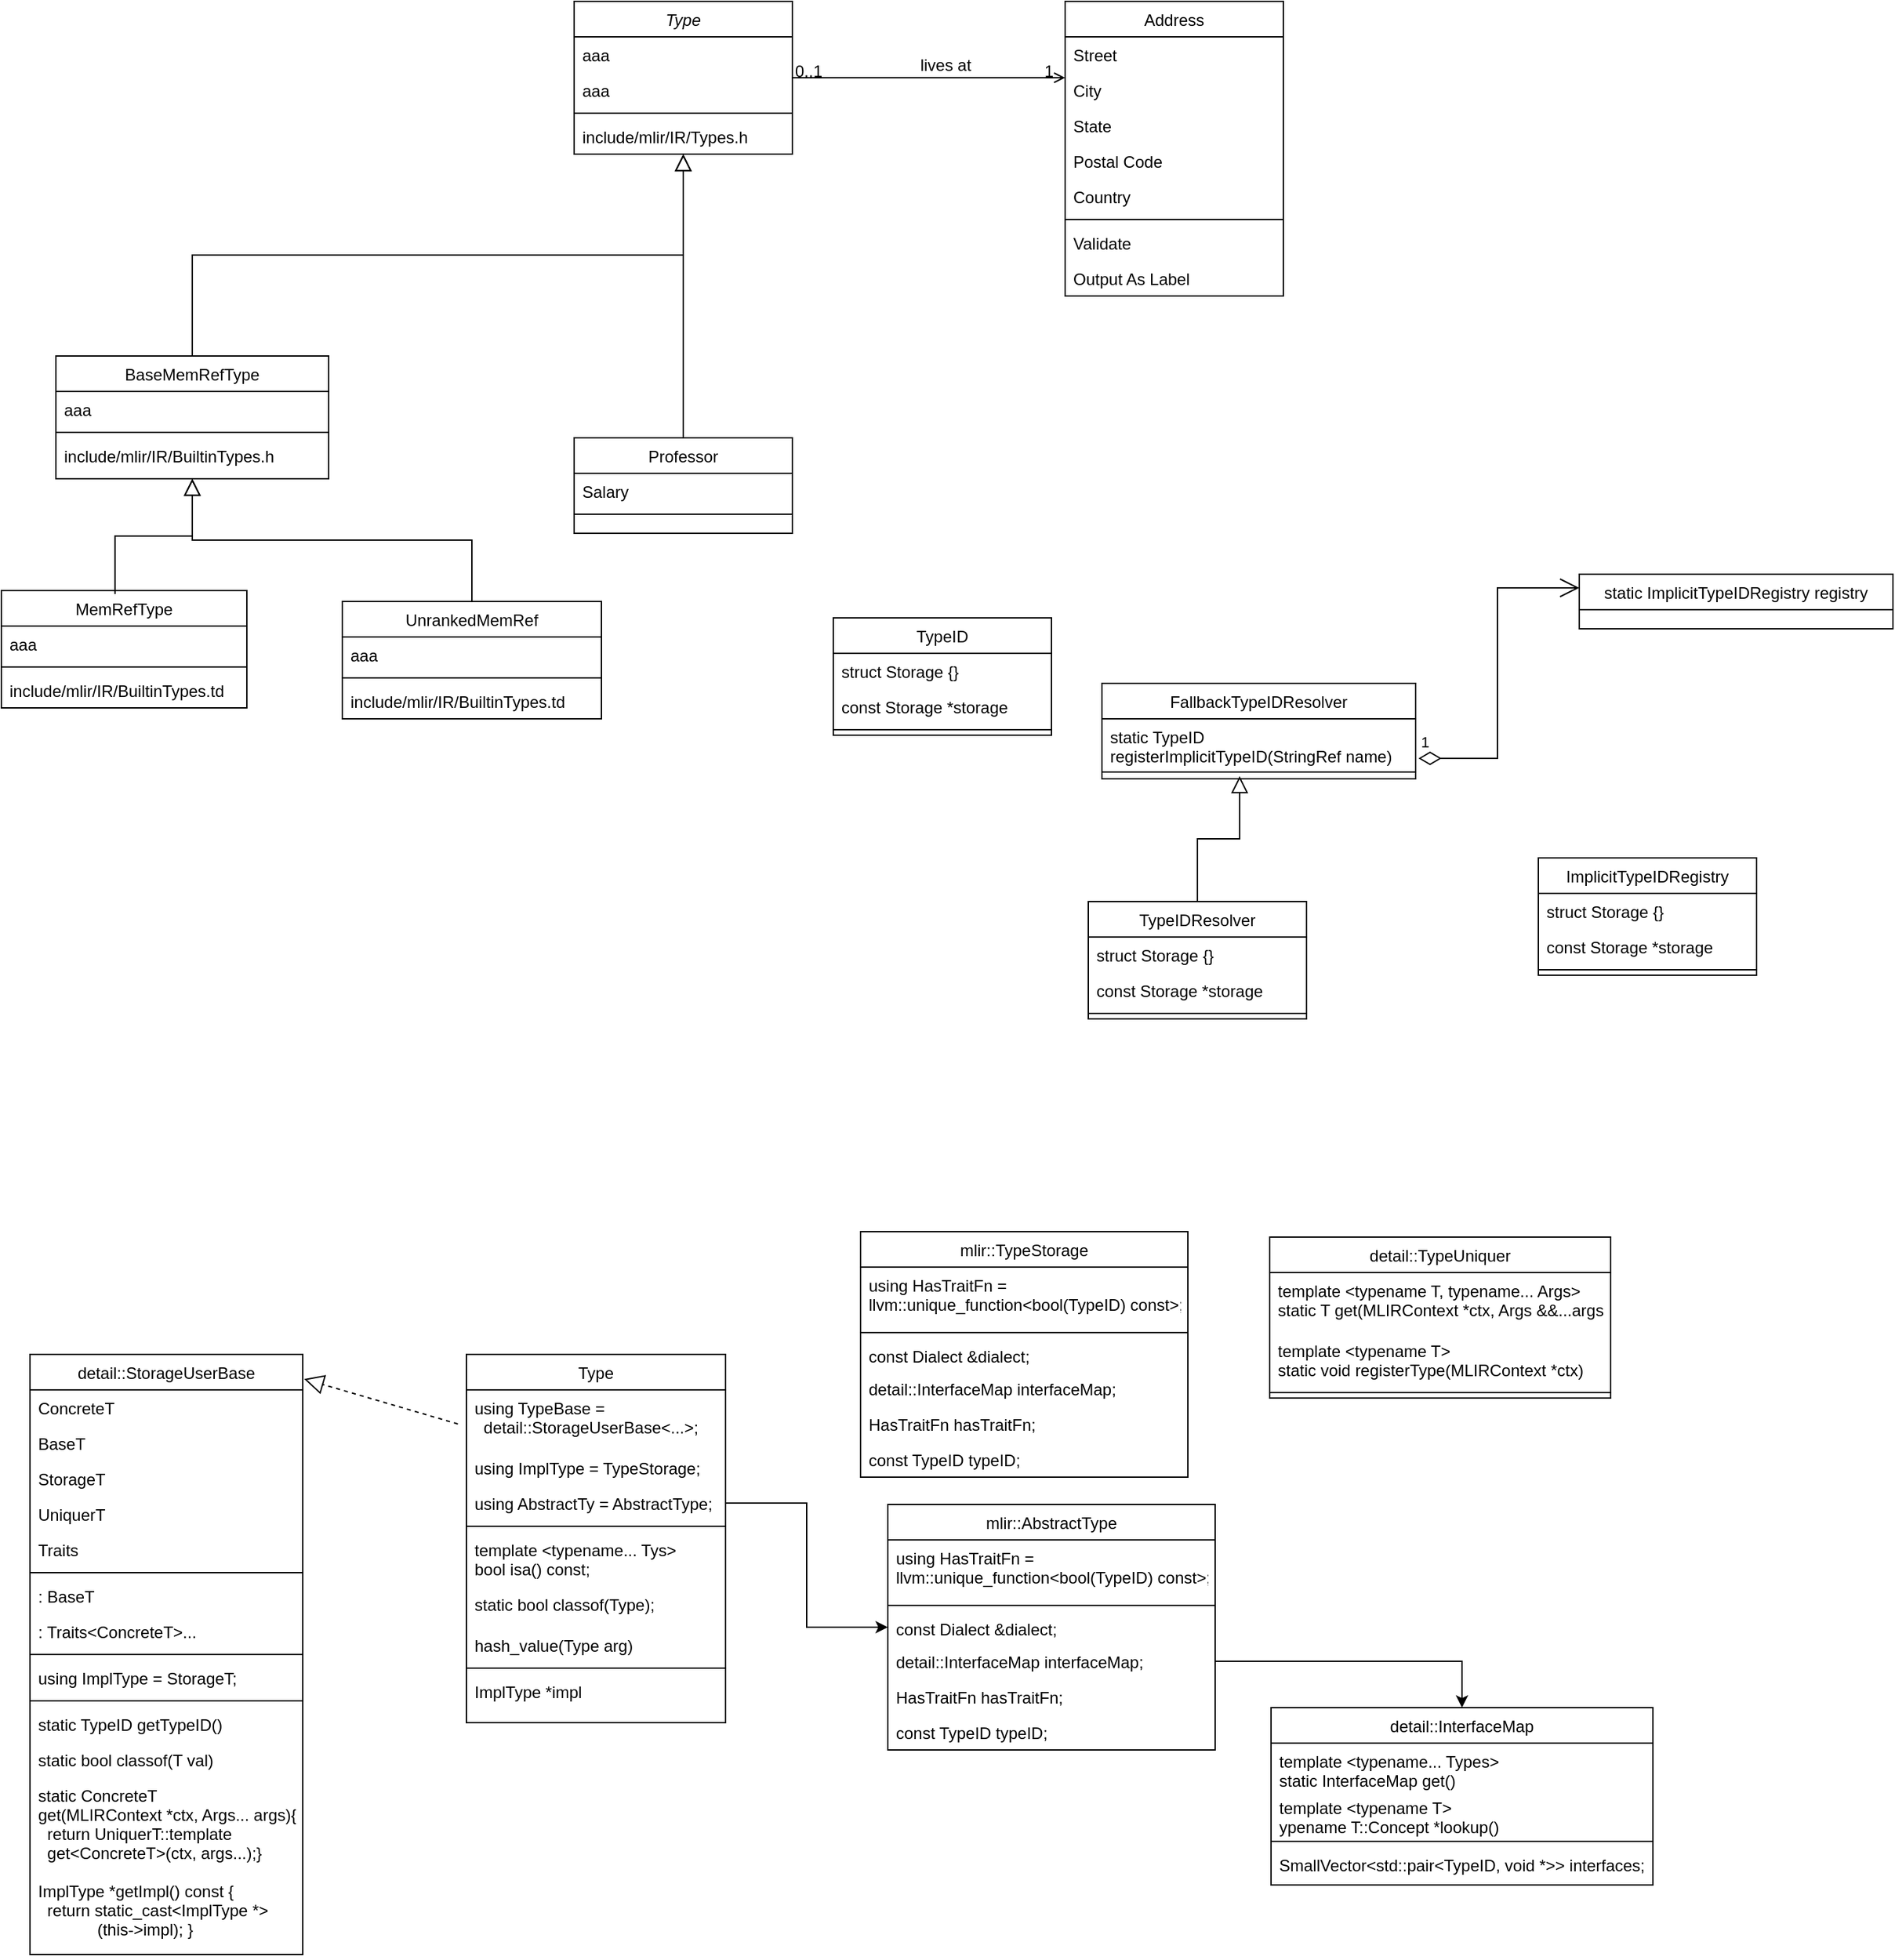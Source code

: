 <mxfile version="21.5.1" type="github">
  <diagram id="C5RBs43oDa-KdzZeNtuy" name="Page-1">
    <mxGraphModel dx="1372" dy="794" grid="1" gridSize="10" guides="1" tooltips="1" connect="1" arrows="1" fold="1" page="1" pageScale="1" pageWidth="827" pageHeight="1169" math="0" shadow="0">
      <root>
        <mxCell id="WIyWlLk6GJQsqaUBKTNV-0" />
        <mxCell id="WIyWlLk6GJQsqaUBKTNV-1" parent="WIyWlLk6GJQsqaUBKTNV-0" />
        <mxCell id="zkfFHV4jXpPFQw0GAbJ--0" value="Type" style="swimlane;fontStyle=2;align=center;verticalAlign=top;childLayout=stackLayout;horizontal=1;startSize=26;horizontalStack=0;resizeParent=1;resizeLast=0;collapsible=1;marginBottom=0;rounded=0;shadow=0;strokeWidth=1;" parent="WIyWlLk6GJQsqaUBKTNV-1" vertex="1">
          <mxGeometry x="450" y="90" width="160" height="112" as="geometry">
            <mxRectangle x="230" y="140" width="160" height="26" as="alternateBounds" />
          </mxGeometry>
        </mxCell>
        <mxCell id="zkfFHV4jXpPFQw0GAbJ--2" value="aaa" style="text;align=left;verticalAlign=top;spacingLeft=4;spacingRight=4;overflow=hidden;rotatable=0;points=[[0,0.5],[1,0.5]];portConstraint=eastwest;rounded=0;shadow=0;html=0;" parent="zkfFHV4jXpPFQw0GAbJ--0" vertex="1">
          <mxGeometry y="26" width="160" height="26" as="geometry" />
        </mxCell>
        <mxCell id="zkfFHV4jXpPFQw0GAbJ--3" value="aaa" style="text;align=left;verticalAlign=top;spacingLeft=4;spacingRight=4;overflow=hidden;rotatable=0;points=[[0,0.5],[1,0.5]];portConstraint=eastwest;rounded=0;shadow=0;html=0;" parent="zkfFHV4jXpPFQw0GAbJ--0" vertex="1">
          <mxGeometry y="52" width="160" height="26" as="geometry" />
        </mxCell>
        <mxCell id="zkfFHV4jXpPFQw0GAbJ--4" value="" style="line;html=1;strokeWidth=1;align=left;verticalAlign=middle;spacingTop=-1;spacingLeft=3;spacingRight=3;rotatable=0;labelPosition=right;points=[];portConstraint=eastwest;" parent="zkfFHV4jXpPFQw0GAbJ--0" vertex="1">
          <mxGeometry y="78" width="160" height="8" as="geometry" />
        </mxCell>
        <mxCell id="zkfFHV4jXpPFQw0GAbJ--5" value="include/mlir/IR/Types.h" style="text;align=left;verticalAlign=top;spacingLeft=4;spacingRight=4;overflow=hidden;rotatable=0;points=[[0,0.5],[1,0.5]];portConstraint=eastwest;" parent="zkfFHV4jXpPFQw0GAbJ--0" vertex="1">
          <mxGeometry y="86" width="160" height="26" as="geometry" />
        </mxCell>
        <mxCell id="zkfFHV4jXpPFQw0GAbJ--6" value="BaseMemRefType" style="swimlane;fontStyle=0;align=center;verticalAlign=top;childLayout=stackLayout;horizontal=1;startSize=26;horizontalStack=0;resizeParent=1;resizeLast=0;collapsible=1;marginBottom=0;rounded=0;shadow=0;strokeWidth=1;" parent="WIyWlLk6GJQsqaUBKTNV-1" vertex="1">
          <mxGeometry x="70" y="350" width="200" height="90" as="geometry">
            <mxRectangle x="130" y="380" width="160" height="26" as="alternateBounds" />
          </mxGeometry>
        </mxCell>
        <mxCell id="zkfFHV4jXpPFQw0GAbJ--7" value="aaa" style="text;align=left;verticalAlign=top;spacingLeft=4;spacingRight=4;overflow=hidden;rotatable=0;points=[[0,0.5],[1,0.5]];portConstraint=eastwest;" parent="zkfFHV4jXpPFQw0GAbJ--6" vertex="1">
          <mxGeometry y="26" width="200" height="26" as="geometry" />
        </mxCell>
        <mxCell id="zkfFHV4jXpPFQw0GAbJ--9" value="" style="line;html=1;strokeWidth=1;align=left;verticalAlign=middle;spacingTop=-1;spacingLeft=3;spacingRight=3;rotatable=0;labelPosition=right;points=[];portConstraint=eastwest;" parent="zkfFHV4jXpPFQw0GAbJ--6" vertex="1">
          <mxGeometry y="52" width="200" height="8" as="geometry" />
        </mxCell>
        <mxCell id="2HF64b2AnP3ec_MeklGb-21" value="include/mlir/IR/BuiltinTypes.h" style="text;align=left;verticalAlign=top;spacingLeft=4;spacingRight=4;overflow=hidden;rotatable=0;points=[[0,0.5],[1,0.5]];portConstraint=eastwest;" parent="zkfFHV4jXpPFQw0GAbJ--6" vertex="1">
          <mxGeometry y="60" width="200" height="26" as="geometry" />
        </mxCell>
        <mxCell id="zkfFHV4jXpPFQw0GAbJ--12" value="" style="endArrow=block;endSize=10;endFill=0;shadow=0;strokeWidth=1;rounded=0;edgeStyle=elbowEdgeStyle;elbow=vertical;" parent="WIyWlLk6GJQsqaUBKTNV-1" source="zkfFHV4jXpPFQw0GAbJ--6" target="zkfFHV4jXpPFQw0GAbJ--0" edge="1">
          <mxGeometry width="160" relative="1" as="geometry">
            <mxPoint x="200" y="203" as="sourcePoint" />
            <mxPoint x="200" y="203" as="targetPoint" />
          </mxGeometry>
        </mxCell>
        <mxCell id="zkfFHV4jXpPFQw0GAbJ--13" value="Professor" style="swimlane;fontStyle=0;align=center;verticalAlign=top;childLayout=stackLayout;horizontal=1;startSize=26;horizontalStack=0;resizeParent=1;resizeLast=0;collapsible=1;marginBottom=0;rounded=0;shadow=0;strokeWidth=1;" parent="WIyWlLk6GJQsqaUBKTNV-1" vertex="1">
          <mxGeometry x="450" y="410" width="160" height="70" as="geometry">
            <mxRectangle x="340" y="380" width="170" height="26" as="alternateBounds" />
          </mxGeometry>
        </mxCell>
        <mxCell id="zkfFHV4jXpPFQw0GAbJ--14" value="Salary" style="text;align=left;verticalAlign=top;spacingLeft=4;spacingRight=4;overflow=hidden;rotatable=0;points=[[0,0.5],[1,0.5]];portConstraint=eastwest;" parent="zkfFHV4jXpPFQw0GAbJ--13" vertex="1">
          <mxGeometry y="26" width="160" height="26" as="geometry" />
        </mxCell>
        <mxCell id="zkfFHV4jXpPFQw0GAbJ--15" value="" style="line;html=1;strokeWidth=1;align=left;verticalAlign=middle;spacingTop=-1;spacingLeft=3;spacingRight=3;rotatable=0;labelPosition=right;points=[];portConstraint=eastwest;" parent="zkfFHV4jXpPFQw0GAbJ--13" vertex="1">
          <mxGeometry y="52" width="160" height="8" as="geometry" />
        </mxCell>
        <mxCell id="zHYN13qDpNB_5Xndgppr-8" value="TypeID" style="swimlane;fontStyle=0;align=center;verticalAlign=top;childLayout=stackLayout;horizontal=1;startSize=26;horizontalStack=0;resizeParent=1;resizeLast=0;collapsible=1;marginBottom=0;rounded=0;shadow=0;strokeWidth=1;" vertex="1" parent="WIyWlLk6GJQsqaUBKTNV-1">
          <mxGeometry x="640" y="542" width="160" height="86" as="geometry">
            <mxRectangle x="340" y="380" width="170" height="26" as="alternateBounds" />
          </mxGeometry>
        </mxCell>
        <mxCell id="zHYN13qDpNB_5Xndgppr-9" value="struct Storage {}" style="text;align=left;verticalAlign=top;spacingLeft=4;spacingRight=4;overflow=hidden;rotatable=0;points=[[0,0.5],[1,0.5]];portConstraint=eastwest;" vertex="1" parent="zHYN13qDpNB_5Xndgppr-8">
          <mxGeometry y="26" width="160" height="26" as="geometry" />
        </mxCell>
        <mxCell id="zHYN13qDpNB_5Xndgppr-11" value="const Storage *storage" style="text;align=left;verticalAlign=top;spacingLeft=4;spacingRight=4;overflow=hidden;rotatable=0;points=[[0,0.5],[1,0.5]];portConstraint=eastwest;" vertex="1" parent="zHYN13qDpNB_5Xndgppr-8">
          <mxGeometry y="52" width="160" height="26" as="geometry" />
        </mxCell>
        <mxCell id="zHYN13qDpNB_5Xndgppr-10" value="" style="line;html=1;strokeWidth=1;align=left;verticalAlign=middle;spacingTop=-1;spacingLeft=3;spacingRight=3;rotatable=0;labelPosition=right;points=[];portConstraint=eastwest;" vertex="1" parent="zHYN13qDpNB_5Xndgppr-8">
          <mxGeometry y="78" width="160" height="8" as="geometry" />
        </mxCell>
        <mxCell id="zHYN13qDpNB_5Xndgppr-39" value="Type" style="swimlane;fontStyle=0;align=center;verticalAlign=top;childLayout=stackLayout;horizontal=1;startSize=26;horizontalStack=0;resizeParent=1;resizeLast=0;collapsible=1;marginBottom=0;rounded=0;shadow=0;strokeWidth=1;" vertex="1" parent="WIyWlLk6GJQsqaUBKTNV-1">
          <mxGeometry x="371" y="1082" width="190" height="270" as="geometry">
            <mxRectangle x="340" y="380" width="170" height="26" as="alternateBounds" />
          </mxGeometry>
        </mxCell>
        <mxCell id="zHYN13qDpNB_5Xndgppr-40" value="using TypeBase = &#xa;  detail::StorageUserBase&lt;...&gt;;" style="text;align=left;verticalAlign=top;spacingLeft=4;spacingRight=4;overflow=hidden;rotatable=0;points=[[0,0.5],[1,0.5]];portConstraint=eastwest;" vertex="1" parent="zHYN13qDpNB_5Xndgppr-39">
          <mxGeometry y="26" width="190" height="44" as="geometry" />
        </mxCell>
        <mxCell id="zHYN13qDpNB_5Xndgppr-41" value="using ImplType = TypeStorage;" style="text;align=left;verticalAlign=top;spacingLeft=4;spacingRight=4;overflow=hidden;rotatable=0;points=[[0,0.5],[1,0.5]];portConstraint=eastwest;" vertex="1" parent="zHYN13qDpNB_5Xndgppr-39">
          <mxGeometry y="70" width="190" height="26" as="geometry" />
        </mxCell>
        <mxCell id="zHYN13qDpNB_5Xndgppr-67" value="using AbstractTy = AbstractType;" style="text;align=left;verticalAlign=top;spacingLeft=4;spacingRight=4;overflow=hidden;rotatable=0;points=[[0,0.5],[1,0.5]];portConstraint=eastwest;" vertex="1" parent="zHYN13qDpNB_5Xndgppr-39">
          <mxGeometry y="96" width="190" height="26" as="geometry" />
        </mxCell>
        <mxCell id="zHYN13qDpNB_5Xndgppr-42" value="" style="line;html=1;strokeWidth=1;align=left;verticalAlign=middle;spacingTop=-1;spacingLeft=3;spacingRight=3;rotatable=0;labelPosition=right;points=[];portConstraint=eastwest;" vertex="1" parent="zHYN13qDpNB_5Xndgppr-39">
          <mxGeometry y="122" width="190" height="8" as="geometry" />
        </mxCell>
        <mxCell id="zHYN13qDpNB_5Xndgppr-71" value="template &lt;typename... Tys&gt;&#xa;bool isa() const;" style="text;align=left;verticalAlign=top;spacingLeft=4;spacingRight=4;overflow=hidden;rotatable=0;points=[[0,0.5],[1,0.5]];portConstraint=eastwest;" vertex="1" parent="zHYN13qDpNB_5Xndgppr-39">
          <mxGeometry y="130" width="190" height="40" as="geometry" />
        </mxCell>
        <mxCell id="zHYN13qDpNB_5Xndgppr-73" value="static bool classof(Type);" style="text;align=left;verticalAlign=top;spacingLeft=4;spacingRight=4;overflow=hidden;rotatable=0;points=[[0,0.5],[1,0.5]];portConstraint=eastwest;" vertex="1" parent="zHYN13qDpNB_5Xndgppr-39">
          <mxGeometry y="170" width="190" height="30" as="geometry" />
        </mxCell>
        <mxCell id="zHYN13qDpNB_5Xndgppr-72" value="hash_value(Type arg)" style="text;align=left;verticalAlign=top;spacingLeft=4;spacingRight=4;overflow=hidden;rotatable=0;points=[[0,0.5],[1,0.5]];portConstraint=eastwest;" vertex="1" parent="zHYN13qDpNB_5Xndgppr-39">
          <mxGeometry y="200" width="190" height="26" as="geometry" />
        </mxCell>
        <mxCell id="zHYN13qDpNB_5Xndgppr-69" value="" style="line;html=1;strokeWidth=1;align=left;verticalAlign=middle;spacingTop=-1;spacingLeft=3;spacingRight=3;rotatable=0;labelPosition=right;points=[];portConstraint=eastwest;" vertex="1" parent="zHYN13qDpNB_5Xndgppr-39">
          <mxGeometry y="226" width="190" height="8" as="geometry" />
        </mxCell>
        <mxCell id="zHYN13qDpNB_5Xndgppr-70" value="ImplType *impl" style="text;align=left;verticalAlign=top;spacingLeft=4;spacingRight=4;overflow=hidden;rotatable=0;points=[[0,0.5],[1,0.5]];portConstraint=eastwest;" vertex="1" parent="zHYN13qDpNB_5Xndgppr-39">
          <mxGeometry y="234" width="190" height="26" as="geometry" />
        </mxCell>
        <mxCell id="zHYN13qDpNB_5Xndgppr-45" value="mlir::AbstractType" style="swimlane;fontStyle=0;align=center;verticalAlign=top;childLayout=stackLayout;horizontal=1;startSize=26;horizontalStack=0;resizeParent=1;resizeLast=0;collapsible=1;marginBottom=0;rounded=0;shadow=0;strokeWidth=1;" vertex="1" parent="WIyWlLk6GJQsqaUBKTNV-1">
          <mxGeometry x="680" y="1192" width="240" height="180" as="geometry">
            <mxRectangle x="340" y="380" width="170" height="26" as="alternateBounds" />
          </mxGeometry>
        </mxCell>
        <mxCell id="zHYN13qDpNB_5Xndgppr-66" value="using HasTraitFn =&#xa;llvm::unique_function&lt;bool(TypeID) const&gt;;" style="text;align=left;verticalAlign=top;spacingLeft=4;spacingRight=4;overflow=hidden;rotatable=0;points=[[0,0.5],[1,0.5]];portConstraint=eastwest;" vertex="1" parent="zHYN13qDpNB_5Xndgppr-45">
          <mxGeometry y="26" width="240" height="44" as="geometry" />
        </mxCell>
        <mxCell id="zHYN13qDpNB_5Xndgppr-48" value="" style="line;html=1;strokeWidth=1;align=left;verticalAlign=middle;spacingTop=-1;spacingLeft=3;spacingRight=3;rotatable=0;labelPosition=right;points=[];portConstraint=eastwest;" vertex="1" parent="zHYN13qDpNB_5Xndgppr-45">
          <mxGeometry y="70" width="240" height="8" as="geometry" />
        </mxCell>
        <mxCell id="zHYN13qDpNB_5Xndgppr-46" value="const Dialect &amp;dialect;" style="text;align=left;verticalAlign=top;spacingLeft=4;spacingRight=4;overflow=hidden;rotatable=0;points=[[0,0.5],[1,0.5]];portConstraint=eastwest;" vertex="1" parent="zHYN13qDpNB_5Xndgppr-45">
          <mxGeometry y="78" width="240" height="24" as="geometry" />
        </mxCell>
        <mxCell id="zHYN13qDpNB_5Xndgppr-47" value="detail::InterfaceMap interfaceMap;" style="text;align=left;verticalAlign=top;spacingLeft=4;spacingRight=4;overflow=hidden;rotatable=0;points=[[0,0.5],[1,0.5]];portConstraint=eastwest;" vertex="1" parent="zHYN13qDpNB_5Xndgppr-45">
          <mxGeometry y="102" width="240" height="26" as="geometry" />
        </mxCell>
        <mxCell id="zHYN13qDpNB_5Xndgppr-49" value="HasTraitFn hasTraitFn;" style="text;align=left;verticalAlign=top;spacingLeft=4;spacingRight=4;overflow=hidden;rotatable=0;points=[[0,0.5],[1,0.5]];portConstraint=eastwest;" vertex="1" parent="zHYN13qDpNB_5Xndgppr-45">
          <mxGeometry y="128" width="240" height="26" as="geometry" />
        </mxCell>
        <mxCell id="zHYN13qDpNB_5Xndgppr-50" value="const TypeID typeID;" style="text;align=left;verticalAlign=top;spacingLeft=4;spacingRight=4;overflow=hidden;rotatable=0;points=[[0,0.5],[1,0.5]];portConstraint=eastwest;" vertex="1" parent="zHYN13qDpNB_5Xndgppr-45">
          <mxGeometry y="154" width="240" height="26" as="geometry" />
        </mxCell>
        <mxCell id="zHYN13qDpNB_5Xndgppr-17" value="ImplicitTypeIDRegistry" style="swimlane;fontStyle=0;align=center;verticalAlign=top;childLayout=stackLayout;horizontal=1;startSize=26;horizontalStack=0;resizeParent=1;resizeLast=0;collapsible=1;marginBottom=0;rounded=0;shadow=0;strokeWidth=1;" vertex="1" parent="WIyWlLk6GJQsqaUBKTNV-1">
          <mxGeometry x="1157" y="718" width="160" height="86" as="geometry">
            <mxRectangle x="340" y="380" width="170" height="26" as="alternateBounds" />
          </mxGeometry>
        </mxCell>
        <mxCell id="zHYN13qDpNB_5Xndgppr-18" value="struct Storage {}" style="text;align=left;verticalAlign=top;spacingLeft=4;spacingRight=4;overflow=hidden;rotatable=0;points=[[0,0.5],[1,0.5]];portConstraint=eastwest;" vertex="1" parent="zHYN13qDpNB_5Xndgppr-17">
          <mxGeometry y="26" width="160" height="26" as="geometry" />
        </mxCell>
        <mxCell id="zHYN13qDpNB_5Xndgppr-19" value="const Storage *storage" style="text;align=left;verticalAlign=top;spacingLeft=4;spacingRight=4;overflow=hidden;rotatable=0;points=[[0,0.5],[1,0.5]];portConstraint=eastwest;" vertex="1" parent="zHYN13qDpNB_5Xndgppr-17">
          <mxGeometry y="52" width="160" height="26" as="geometry" />
        </mxCell>
        <mxCell id="zHYN13qDpNB_5Xndgppr-20" value="" style="line;html=1;strokeWidth=1;align=left;verticalAlign=middle;spacingTop=-1;spacingLeft=3;spacingRight=3;rotatable=0;labelPosition=right;points=[];portConstraint=eastwest;" vertex="1" parent="zHYN13qDpNB_5Xndgppr-17">
          <mxGeometry y="78" width="160" height="8" as="geometry" />
        </mxCell>
        <mxCell id="zHYN13qDpNB_5Xndgppr-12" value="FallbackTypeIDResolver" style="swimlane;fontStyle=0;align=center;verticalAlign=top;childLayout=stackLayout;horizontal=1;startSize=26;horizontalStack=0;resizeParent=1;resizeLast=0;collapsible=1;marginBottom=0;rounded=0;shadow=0;strokeWidth=1;" vertex="1" parent="WIyWlLk6GJQsqaUBKTNV-1">
          <mxGeometry x="837" y="590" width="230" height="70" as="geometry">
            <mxRectangle x="340" y="380" width="170" height="26" as="alternateBounds" />
          </mxGeometry>
        </mxCell>
        <mxCell id="zHYN13qDpNB_5Xndgppr-13" value="static TypeID &#xa;registerImplicitTypeID(StringRef name)" style="text;align=left;verticalAlign=top;spacingLeft=4;spacingRight=4;overflow=hidden;rotatable=0;points=[[0,0.5],[1,0.5]];portConstraint=eastwest;" vertex="1" parent="zHYN13qDpNB_5Xndgppr-12">
          <mxGeometry y="26" width="230" height="34" as="geometry" />
        </mxCell>
        <mxCell id="zHYN13qDpNB_5Xndgppr-15" value="" style="line;html=1;strokeWidth=1;align=left;verticalAlign=middle;spacingTop=-1;spacingLeft=3;spacingRight=3;rotatable=0;labelPosition=right;points=[];portConstraint=eastwest;" vertex="1" parent="zHYN13qDpNB_5Xndgppr-12">
          <mxGeometry y="60" width="230" height="10" as="geometry" />
        </mxCell>
        <mxCell id="zkfFHV4jXpPFQw0GAbJ--16" value="" style="endArrow=block;endSize=10;endFill=0;shadow=0;strokeWidth=1;rounded=0;edgeStyle=elbowEdgeStyle;elbow=vertical;" parent="WIyWlLk6GJQsqaUBKTNV-1" source="zkfFHV4jXpPFQw0GAbJ--13" target="zkfFHV4jXpPFQw0GAbJ--0" edge="1">
          <mxGeometry width="160" relative="1" as="geometry">
            <mxPoint x="210" y="373" as="sourcePoint" />
            <mxPoint x="310" y="271" as="targetPoint" />
          </mxGeometry>
        </mxCell>
        <mxCell id="zkfFHV4jXpPFQw0GAbJ--17" value="Address" style="swimlane;fontStyle=0;align=center;verticalAlign=top;childLayout=stackLayout;horizontal=1;startSize=26;horizontalStack=0;resizeParent=1;resizeLast=0;collapsible=1;marginBottom=0;rounded=0;shadow=0;strokeWidth=1;" parent="WIyWlLk6GJQsqaUBKTNV-1" vertex="1">
          <mxGeometry x="810" y="90" width="160" height="216" as="geometry">
            <mxRectangle x="550" y="140" width="160" height="26" as="alternateBounds" />
          </mxGeometry>
        </mxCell>
        <mxCell id="zkfFHV4jXpPFQw0GAbJ--18" value="Street" style="text;align=left;verticalAlign=top;spacingLeft=4;spacingRight=4;overflow=hidden;rotatable=0;points=[[0,0.5],[1,0.5]];portConstraint=eastwest;" parent="zkfFHV4jXpPFQw0GAbJ--17" vertex="1">
          <mxGeometry y="26" width="160" height="26" as="geometry" />
        </mxCell>
        <mxCell id="zkfFHV4jXpPFQw0GAbJ--19" value="City" style="text;align=left;verticalAlign=top;spacingLeft=4;spacingRight=4;overflow=hidden;rotatable=0;points=[[0,0.5],[1,0.5]];portConstraint=eastwest;rounded=0;shadow=0;html=0;" parent="zkfFHV4jXpPFQw0GAbJ--17" vertex="1">
          <mxGeometry y="52" width="160" height="26" as="geometry" />
        </mxCell>
        <mxCell id="zkfFHV4jXpPFQw0GAbJ--20" value="State" style="text;align=left;verticalAlign=top;spacingLeft=4;spacingRight=4;overflow=hidden;rotatable=0;points=[[0,0.5],[1,0.5]];portConstraint=eastwest;rounded=0;shadow=0;html=0;" parent="zkfFHV4jXpPFQw0GAbJ--17" vertex="1">
          <mxGeometry y="78" width="160" height="26" as="geometry" />
        </mxCell>
        <mxCell id="zkfFHV4jXpPFQw0GAbJ--21" value="Postal Code" style="text;align=left;verticalAlign=top;spacingLeft=4;spacingRight=4;overflow=hidden;rotatable=0;points=[[0,0.5],[1,0.5]];portConstraint=eastwest;rounded=0;shadow=0;html=0;" parent="zkfFHV4jXpPFQw0GAbJ--17" vertex="1">
          <mxGeometry y="104" width="160" height="26" as="geometry" />
        </mxCell>
        <mxCell id="zkfFHV4jXpPFQw0GAbJ--22" value="Country" style="text;align=left;verticalAlign=top;spacingLeft=4;spacingRight=4;overflow=hidden;rotatable=0;points=[[0,0.5],[1,0.5]];portConstraint=eastwest;rounded=0;shadow=0;html=0;" parent="zkfFHV4jXpPFQw0GAbJ--17" vertex="1">
          <mxGeometry y="130" width="160" height="26" as="geometry" />
        </mxCell>
        <mxCell id="zkfFHV4jXpPFQw0GAbJ--23" value="" style="line;html=1;strokeWidth=1;align=left;verticalAlign=middle;spacingTop=-1;spacingLeft=3;spacingRight=3;rotatable=0;labelPosition=right;points=[];portConstraint=eastwest;" parent="zkfFHV4jXpPFQw0GAbJ--17" vertex="1">
          <mxGeometry y="156" width="160" height="8" as="geometry" />
        </mxCell>
        <mxCell id="zkfFHV4jXpPFQw0GAbJ--24" value="Validate" style="text;align=left;verticalAlign=top;spacingLeft=4;spacingRight=4;overflow=hidden;rotatable=0;points=[[0,0.5],[1,0.5]];portConstraint=eastwest;" parent="zkfFHV4jXpPFQw0GAbJ--17" vertex="1">
          <mxGeometry y="164" width="160" height="26" as="geometry" />
        </mxCell>
        <mxCell id="zkfFHV4jXpPFQw0GAbJ--25" value="Output As Label" style="text;align=left;verticalAlign=top;spacingLeft=4;spacingRight=4;overflow=hidden;rotatable=0;points=[[0,0.5],[1,0.5]];portConstraint=eastwest;" parent="zkfFHV4jXpPFQw0GAbJ--17" vertex="1">
          <mxGeometry y="190" width="160" height="26" as="geometry" />
        </mxCell>
        <mxCell id="zkfFHV4jXpPFQw0GAbJ--26" value="" style="endArrow=open;shadow=0;strokeWidth=1;rounded=0;endFill=1;edgeStyle=elbowEdgeStyle;elbow=vertical;" parent="WIyWlLk6GJQsqaUBKTNV-1" source="zkfFHV4jXpPFQw0GAbJ--0" target="zkfFHV4jXpPFQw0GAbJ--17" edge="1">
          <mxGeometry x="0.5" y="41" relative="1" as="geometry">
            <mxPoint x="380" y="192" as="sourcePoint" />
            <mxPoint x="540" y="192" as="targetPoint" />
            <mxPoint x="-40" y="32" as="offset" />
          </mxGeometry>
        </mxCell>
        <mxCell id="zkfFHV4jXpPFQw0GAbJ--27" value="0..1" style="resizable=0;align=left;verticalAlign=bottom;labelBackgroundColor=none;fontSize=12;" parent="zkfFHV4jXpPFQw0GAbJ--26" connectable="0" vertex="1">
          <mxGeometry x="-1" relative="1" as="geometry">
            <mxPoint y="4" as="offset" />
          </mxGeometry>
        </mxCell>
        <mxCell id="zkfFHV4jXpPFQw0GAbJ--28" value="1" style="resizable=0;align=right;verticalAlign=bottom;labelBackgroundColor=none;fontSize=12;" parent="zkfFHV4jXpPFQw0GAbJ--26" connectable="0" vertex="1">
          <mxGeometry x="1" relative="1" as="geometry">
            <mxPoint x="-7" y="4" as="offset" />
          </mxGeometry>
        </mxCell>
        <mxCell id="zkfFHV4jXpPFQw0GAbJ--29" value="lives at" style="text;html=1;resizable=0;points=[];;align=center;verticalAlign=middle;labelBackgroundColor=none;rounded=0;shadow=0;strokeWidth=1;fontSize=12;" parent="zkfFHV4jXpPFQw0GAbJ--26" vertex="1" connectable="0">
          <mxGeometry x="0.5" y="49" relative="1" as="geometry">
            <mxPoint x="-38" y="40" as="offset" />
          </mxGeometry>
        </mxCell>
        <mxCell id="2HF64b2AnP3ec_MeklGb-6" value="MemRefType" style="swimlane;fontStyle=0;align=center;verticalAlign=top;childLayout=stackLayout;horizontal=1;startSize=26;horizontalStack=0;resizeParent=1;resizeLast=0;collapsible=1;marginBottom=0;rounded=0;shadow=0;strokeWidth=1;" parent="WIyWlLk6GJQsqaUBKTNV-1" vertex="1">
          <mxGeometry x="30" y="522" width="180" height="86" as="geometry">
            <mxRectangle x="340" y="380" width="170" height="26" as="alternateBounds" />
          </mxGeometry>
        </mxCell>
        <mxCell id="2HF64b2AnP3ec_MeklGb-7" value="aaa" style="text;align=left;verticalAlign=top;spacingLeft=4;spacingRight=4;overflow=hidden;rotatable=0;points=[[0,0.5],[1,0.5]];portConstraint=eastwest;" parent="2HF64b2AnP3ec_MeklGb-6" vertex="1">
          <mxGeometry y="26" width="180" height="26" as="geometry" />
        </mxCell>
        <mxCell id="2HF64b2AnP3ec_MeklGb-8" value="" style="line;html=1;strokeWidth=1;align=left;verticalAlign=middle;spacingTop=-1;spacingLeft=3;spacingRight=3;rotatable=0;labelPosition=right;points=[];portConstraint=eastwest;" parent="2HF64b2AnP3ec_MeklGb-6" vertex="1">
          <mxGeometry y="52" width="180" height="8" as="geometry" />
        </mxCell>
        <mxCell id="2HF64b2AnP3ec_MeklGb-23" value="include/mlir/IR/BuiltinTypes.td" style="text;align=left;verticalAlign=top;spacingLeft=4;spacingRight=4;overflow=hidden;rotatable=0;points=[[0,0.5],[1,0.5]];portConstraint=eastwest;" parent="2HF64b2AnP3ec_MeklGb-6" vertex="1">
          <mxGeometry y="60" width="180" height="26" as="geometry" />
        </mxCell>
        <mxCell id="2HF64b2AnP3ec_MeklGb-9" value="" style="endArrow=block;endSize=10;endFill=0;shadow=0;strokeWidth=1;rounded=0;edgeStyle=elbowEdgeStyle;elbow=vertical;exitX=0.463;exitY=0.029;exitDx=0;exitDy=0;exitPerimeter=0;entryX=0.5;entryY=1;entryDx=0;entryDy=0;" parent="WIyWlLk6GJQsqaUBKTNV-1" source="2HF64b2AnP3ec_MeklGb-6" target="zkfFHV4jXpPFQw0GAbJ--6" edge="1">
          <mxGeometry width="160" relative="1" as="geometry">
            <mxPoint x="250" y="632" as="sourcePoint" />
            <mxPoint x="210" y="490" as="targetPoint" />
          </mxGeometry>
        </mxCell>
        <mxCell id="2HF64b2AnP3ec_MeklGb-13" value="detail::StorageUserBase" style="swimlane;fontStyle=0;align=center;verticalAlign=top;childLayout=stackLayout;horizontal=1;startSize=26;horizontalStack=0;resizeParent=1;resizeLast=0;collapsible=1;marginBottom=0;rounded=0;shadow=0;strokeWidth=1;" parent="WIyWlLk6GJQsqaUBKTNV-1" vertex="1">
          <mxGeometry x="51" y="1082" width="200" height="440" as="geometry">
            <mxRectangle x="340" y="380" width="170" height="26" as="alternateBounds" />
          </mxGeometry>
        </mxCell>
        <mxCell id="zHYN13qDpNB_5Xndgppr-30" value="ConcreteT" style="text;align=left;verticalAlign=top;spacingLeft=4;spacingRight=4;overflow=hidden;rotatable=0;points=[[0,0.5],[1,0.5]];portConstraint=eastwest;" vertex="1" parent="2HF64b2AnP3ec_MeklGb-13">
          <mxGeometry y="26" width="200" height="26" as="geometry" />
        </mxCell>
        <mxCell id="zHYN13qDpNB_5Xndgppr-0" value="BaseT" style="text;align=left;verticalAlign=top;spacingLeft=4;spacingRight=4;overflow=hidden;rotatable=0;points=[[0,0.5],[1,0.5]];portConstraint=eastwest;" vertex="1" parent="2HF64b2AnP3ec_MeklGb-13">
          <mxGeometry y="52" width="200" height="26" as="geometry" />
        </mxCell>
        <mxCell id="zHYN13qDpNB_5Xndgppr-5" value="StorageT" style="text;align=left;verticalAlign=top;spacingLeft=4;spacingRight=4;overflow=hidden;rotatable=0;points=[[0,0.5],[1,0.5]];portConstraint=eastwest;" vertex="1" parent="2HF64b2AnP3ec_MeklGb-13">
          <mxGeometry y="78" width="200" height="26" as="geometry" />
        </mxCell>
        <mxCell id="zHYN13qDpNB_5Xndgppr-6" value="UniquerT" style="text;align=left;verticalAlign=top;spacingLeft=4;spacingRight=4;overflow=hidden;rotatable=0;points=[[0,0.5],[1,0.5]];portConstraint=eastwest;" vertex="1" parent="2HF64b2AnP3ec_MeklGb-13">
          <mxGeometry y="104" width="200" height="26" as="geometry" />
        </mxCell>
        <mxCell id="zHYN13qDpNB_5Xndgppr-7" value="Traits" style="text;align=left;verticalAlign=top;spacingLeft=4;spacingRight=4;overflow=hidden;rotatable=0;points=[[0,0.5],[1,0.5]];portConstraint=eastwest;" vertex="1" parent="2HF64b2AnP3ec_MeklGb-13">
          <mxGeometry y="130" width="200" height="26" as="geometry" />
        </mxCell>
        <mxCell id="2HF64b2AnP3ec_MeklGb-15" value="" style="line;html=1;strokeWidth=1;align=left;verticalAlign=middle;spacingTop=-1;spacingLeft=3;spacingRight=3;rotatable=0;labelPosition=right;points=[];portConstraint=eastwest;" parent="2HF64b2AnP3ec_MeklGb-13" vertex="1">
          <mxGeometry y="156" width="200" height="8" as="geometry" />
        </mxCell>
        <mxCell id="2HF64b2AnP3ec_MeklGb-14" value=": BaseT&#xa;" style="text;align=left;verticalAlign=top;spacingLeft=4;spacingRight=4;overflow=hidden;rotatable=0;points=[[0,0.5],[1,0.5]];portConstraint=eastwest;" parent="2HF64b2AnP3ec_MeklGb-13" vertex="1">
          <mxGeometry y="164" width="200" height="26" as="geometry" />
        </mxCell>
        <mxCell id="zHYN13qDpNB_5Xndgppr-32" value=": Traits&lt;ConcreteT&gt;..." style="text;align=left;verticalAlign=top;spacingLeft=4;spacingRight=4;overflow=hidden;rotatable=0;points=[[0,0.5],[1,0.5]];portConstraint=eastwest;" vertex="1" parent="2HF64b2AnP3ec_MeklGb-13">
          <mxGeometry y="190" width="200" height="26" as="geometry" />
        </mxCell>
        <mxCell id="zHYN13qDpNB_5Xndgppr-37" value="" style="line;html=1;strokeWidth=1;align=left;verticalAlign=middle;spacingTop=-1;spacingLeft=3;spacingRight=3;rotatable=0;labelPosition=right;points=[];portConstraint=eastwest;" vertex="1" parent="2HF64b2AnP3ec_MeklGb-13">
          <mxGeometry y="216" width="200" height="8" as="geometry" />
        </mxCell>
        <mxCell id="zHYN13qDpNB_5Xndgppr-36" value="using ImplType = StorageT;" style="text;align=left;verticalAlign=top;spacingLeft=4;spacingRight=4;overflow=hidden;rotatable=0;points=[[0,0.5],[1,0.5]];portConstraint=eastwest;" vertex="1" parent="2HF64b2AnP3ec_MeklGb-13">
          <mxGeometry y="224" width="200" height="26" as="geometry" />
        </mxCell>
        <mxCell id="zHYN13qDpNB_5Xndgppr-31" value="" style="line;html=1;strokeWidth=1;align=left;verticalAlign=middle;spacingTop=-1;spacingLeft=3;spacingRight=3;rotatable=0;labelPosition=right;points=[];portConstraint=eastwest;" vertex="1" parent="2HF64b2AnP3ec_MeklGb-13">
          <mxGeometry y="250" width="200" height="8" as="geometry" />
        </mxCell>
        <mxCell id="zHYN13qDpNB_5Xndgppr-33" value="static TypeID getTypeID()" style="text;align=left;verticalAlign=top;spacingLeft=4;spacingRight=4;overflow=hidden;rotatable=0;points=[[0,0.5],[1,0.5]];portConstraint=eastwest;" vertex="1" parent="2HF64b2AnP3ec_MeklGb-13">
          <mxGeometry y="258" width="200" height="26" as="geometry" />
        </mxCell>
        <mxCell id="zHYN13qDpNB_5Xndgppr-34" value="static bool classof(T val)" style="text;align=left;verticalAlign=top;spacingLeft=4;spacingRight=4;overflow=hidden;rotatable=0;points=[[0,0.5],[1,0.5]];portConstraint=eastwest;" vertex="1" parent="2HF64b2AnP3ec_MeklGb-13">
          <mxGeometry y="284" width="200" height="26" as="geometry" />
        </mxCell>
        <mxCell id="zHYN13qDpNB_5Xndgppr-35" value="static ConcreteT &#xa;get(MLIRContext *ctx, Args... args){&#xa;  return UniquerT::template&#xa;  get&lt;ConcreteT&gt;(ctx, args...);}" style="text;align=left;verticalAlign=top;spacingLeft=4;spacingRight=4;overflow=hidden;rotatable=0;points=[[0,0.5],[1,0.5]];portConstraint=eastwest;" vertex="1" parent="2HF64b2AnP3ec_MeklGb-13">
          <mxGeometry y="310" width="200" height="70" as="geometry" />
        </mxCell>
        <mxCell id="zHYN13qDpNB_5Xndgppr-38" value="ImplType *getImpl() const {&#xa;  return static_cast&lt;ImplType *&gt;&#xa;             (this-&gt;impl); }" style="text;align=left;verticalAlign=top;spacingLeft=4;spacingRight=4;overflow=hidden;rotatable=0;points=[[0,0.5],[1,0.5]];portConstraint=eastwest;" vertex="1" parent="2HF64b2AnP3ec_MeklGb-13">
          <mxGeometry y="380" width="200" height="60" as="geometry" />
        </mxCell>
        <mxCell id="2HF64b2AnP3ec_MeklGb-16" value="UnrankedMemRef" style="swimlane;fontStyle=0;align=center;verticalAlign=top;childLayout=stackLayout;horizontal=1;startSize=26;horizontalStack=0;resizeParent=1;resizeLast=0;collapsible=1;marginBottom=0;rounded=0;shadow=0;strokeWidth=1;" parent="WIyWlLk6GJQsqaUBKTNV-1" vertex="1">
          <mxGeometry x="280" y="530" width="190" height="86" as="geometry">
            <mxRectangle x="340" y="380" width="170" height="26" as="alternateBounds" />
          </mxGeometry>
        </mxCell>
        <mxCell id="2HF64b2AnP3ec_MeklGb-17" value="aaa" style="text;align=left;verticalAlign=top;spacingLeft=4;spacingRight=4;overflow=hidden;rotatable=0;points=[[0,0.5],[1,0.5]];portConstraint=eastwest;" parent="2HF64b2AnP3ec_MeklGb-16" vertex="1">
          <mxGeometry y="26" width="190" height="26" as="geometry" />
        </mxCell>
        <mxCell id="2HF64b2AnP3ec_MeklGb-18" value="" style="line;html=1;strokeWidth=1;align=left;verticalAlign=middle;spacingTop=-1;spacingLeft=3;spacingRight=3;rotatable=0;labelPosition=right;points=[];portConstraint=eastwest;" parent="2HF64b2AnP3ec_MeklGb-16" vertex="1">
          <mxGeometry y="52" width="190" height="8" as="geometry" />
        </mxCell>
        <mxCell id="2HF64b2AnP3ec_MeklGb-25" value="include/mlir/IR/BuiltinTypes.td" style="text;align=left;verticalAlign=top;spacingLeft=4;spacingRight=4;overflow=hidden;rotatable=0;points=[[0,0.5],[1,0.5]];portConstraint=eastwest;" parent="2HF64b2AnP3ec_MeklGb-16" vertex="1">
          <mxGeometry y="60" width="190" height="26" as="geometry" />
        </mxCell>
        <mxCell id="2HF64b2AnP3ec_MeklGb-19" value="" style="endArrow=block;endSize=10;endFill=0;shadow=0;strokeWidth=1;rounded=0;edgeStyle=elbowEdgeStyle;elbow=vertical;exitX=0.5;exitY=0;exitDx=0;exitDy=0;entryX=0.5;entryY=1;entryDx=0;entryDy=0;" parent="WIyWlLk6GJQsqaUBKTNV-1" source="2HF64b2AnP3ec_MeklGb-16" target="zkfFHV4jXpPFQw0GAbJ--6" edge="1">
          <mxGeometry width="160" relative="1" as="geometry">
            <mxPoint x="270" y="542" as="sourcePoint" />
            <mxPoint x="270" y="460" as="targetPoint" />
          </mxGeometry>
        </mxCell>
        <mxCell id="zHYN13qDpNB_5Xndgppr-21" value="static ImplicitTypeIDRegistry registry" style="swimlane;fontStyle=0;align=center;verticalAlign=top;childLayout=stackLayout;horizontal=1;startSize=26;horizontalStack=0;resizeParent=1;resizeLast=0;collapsible=1;marginBottom=0;rounded=0;shadow=0;strokeWidth=1;" vertex="1" parent="WIyWlLk6GJQsqaUBKTNV-1">
          <mxGeometry x="1187" y="510" width="230" height="40" as="geometry">
            <mxRectangle x="340" y="380" width="170" height="26" as="alternateBounds" />
          </mxGeometry>
        </mxCell>
        <mxCell id="zHYN13qDpNB_5Xndgppr-24" value="1" style="endArrow=open;html=1;endSize=12;startArrow=diamondThin;startSize=14;startFill=0;edgeStyle=orthogonalEdgeStyle;align=left;verticalAlign=bottom;rounded=0;exitX=1.009;exitY=0.853;exitDx=0;exitDy=0;exitPerimeter=0;entryX=0;entryY=0.25;entryDx=0;entryDy=0;" edge="1" parent="WIyWlLk6GJQsqaUBKTNV-1" source="zHYN13qDpNB_5Xndgppr-13" target="zHYN13qDpNB_5Xndgppr-21">
          <mxGeometry x="-1" y="3" relative="1" as="geometry">
            <mxPoint x="827" y="890" as="sourcePoint" />
            <mxPoint x="987" y="890" as="targetPoint" />
          </mxGeometry>
        </mxCell>
        <mxCell id="zHYN13qDpNB_5Xndgppr-25" value="TypeIDResolver" style="swimlane;fontStyle=0;align=center;verticalAlign=top;childLayout=stackLayout;horizontal=1;startSize=26;horizontalStack=0;resizeParent=1;resizeLast=0;collapsible=1;marginBottom=0;rounded=0;shadow=0;strokeWidth=1;" vertex="1" parent="WIyWlLk6GJQsqaUBKTNV-1">
          <mxGeometry x="827" y="750" width="160" height="86" as="geometry">
            <mxRectangle x="340" y="380" width="170" height="26" as="alternateBounds" />
          </mxGeometry>
        </mxCell>
        <mxCell id="zHYN13qDpNB_5Xndgppr-26" value="struct Storage {}" style="text;align=left;verticalAlign=top;spacingLeft=4;spacingRight=4;overflow=hidden;rotatable=0;points=[[0,0.5],[1,0.5]];portConstraint=eastwest;" vertex="1" parent="zHYN13qDpNB_5Xndgppr-25">
          <mxGeometry y="26" width="160" height="26" as="geometry" />
        </mxCell>
        <mxCell id="zHYN13qDpNB_5Xndgppr-27" value="const Storage *storage" style="text;align=left;verticalAlign=top;spacingLeft=4;spacingRight=4;overflow=hidden;rotatable=0;points=[[0,0.5],[1,0.5]];portConstraint=eastwest;" vertex="1" parent="zHYN13qDpNB_5Xndgppr-25">
          <mxGeometry y="52" width="160" height="26" as="geometry" />
        </mxCell>
        <mxCell id="zHYN13qDpNB_5Xndgppr-28" value="" style="line;html=1;strokeWidth=1;align=left;verticalAlign=middle;spacingTop=-1;spacingLeft=3;spacingRight=3;rotatable=0;labelPosition=right;points=[];portConstraint=eastwest;" vertex="1" parent="zHYN13qDpNB_5Xndgppr-25">
          <mxGeometry y="78" width="160" height="8" as="geometry" />
        </mxCell>
        <mxCell id="zHYN13qDpNB_5Xndgppr-29" value="" style="endArrow=block;endSize=10;endFill=0;shadow=0;strokeWidth=1;rounded=0;edgeStyle=elbowEdgeStyle;elbow=vertical;entryX=0.439;entryY=0.8;entryDx=0;entryDy=0;entryPerimeter=0;" edge="1" parent="WIyWlLk6GJQsqaUBKTNV-1" source="zHYN13qDpNB_5Xndgppr-25" target="zHYN13qDpNB_5Xndgppr-15">
          <mxGeometry width="160" relative="1" as="geometry">
            <mxPoint x="922" y="900" as="sourcePoint" />
            <mxPoint x="717" y="810" as="targetPoint" />
          </mxGeometry>
        </mxCell>
        <mxCell id="zHYN13qDpNB_5Xndgppr-43" value="" style="endArrow=block;dashed=1;endFill=0;endSize=12;html=1;rounded=0;exitX=-0.033;exitY=0.568;exitDx=0;exitDy=0;exitPerimeter=0;jumpStyle=none;entryX=1.005;entryY=0.041;entryDx=0;entryDy=0;entryPerimeter=0;" edge="1" parent="WIyWlLk6GJQsqaUBKTNV-1" source="zHYN13qDpNB_5Xndgppr-40" target="2HF64b2AnP3ec_MeklGb-13">
          <mxGeometry width="160" relative="1" as="geometry">
            <mxPoint x="621" y="1201" as="sourcePoint" />
            <mxPoint x="301" y="1121" as="targetPoint" />
          </mxGeometry>
        </mxCell>
        <mxCell id="zHYN13qDpNB_5Xndgppr-51" value="detail::InterfaceMap" style="swimlane;fontStyle=0;align=center;verticalAlign=top;childLayout=stackLayout;horizontal=1;startSize=26;horizontalStack=0;resizeParent=1;resizeLast=0;collapsible=1;marginBottom=0;rounded=0;shadow=0;strokeWidth=1;" vertex="1" parent="WIyWlLk6GJQsqaUBKTNV-1">
          <mxGeometry x="961" y="1341" width="280" height="130" as="geometry">
            <mxRectangle x="340" y="380" width="170" height="26" as="alternateBounds" />
          </mxGeometry>
        </mxCell>
        <mxCell id="zHYN13qDpNB_5Xndgppr-52" value="template &lt;typename... Types&gt;&#xa;static InterfaceMap get()" style="text;align=left;verticalAlign=top;spacingLeft=4;spacingRight=4;overflow=hidden;rotatable=0;points=[[0,0.5],[1,0.5]];portConstraint=eastwest;" vertex="1" parent="zHYN13qDpNB_5Xndgppr-51">
          <mxGeometry y="26" width="280" height="34" as="geometry" />
        </mxCell>
        <mxCell id="zHYN13qDpNB_5Xndgppr-65" value="template &lt;typename T&gt;&#xa;ypename T::Concept *lookup()" style="text;align=left;verticalAlign=top;spacingLeft=4;spacingRight=4;overflow=hidden;rotatable=0;points=[[0,0.5],[1,0.5]];portConstraint=eastwest;" vertex="1" parent="zHYN13qDpNB_5Xndgppr-51">
          <mxGeometry y="60" width="280" height="34" as="geometry" />
        </mxCell>
        <mxCell id="zHYN13qDpNB_5Xndgppr-56" value="" style="line;html=1;strokeWidth=1;align=left;verticalAlign=middle;spacingTop=-1;spacingLeft=3;spacingRight=3;rotatable=0;labelPosition=right;points=[];portConstraint=eastwest;" vertex="1" parent="zHYN13qDpNB_5Xndgppr-51">
          <mxGeometry y="94" width="280" height="8" as="geometry" />
        </mxCell>
        <mxCell id="zHYN13qDpNB_5Xndgppr-64" value="SmallVector&lt;std::pair&lt;TypeID, void *&gt;&gt; interfaces;" style="text;align=left;verticalAlign=top;spacingLeft=4;spacingRight=4;overflow=hidden;rotatable=0;points=[[0,0.5],[1,0.5]];portConstraint=eastwest;" vertex="1" parent="zHYN13qDpNB_5Xndgppr-51">
          <mxGeometry y="102" width="280" height="24" as="geometry" />
        </mxCell>
        <mxCell id="zHYN13qDpNB_5Xndgppr-63" value="" style="edgeStyle=orthogonalEdgeStyle;rounded=0;orthogonalLoop=1;jettySize=auto;html=1;" edge="1" parent="WIyWlLk6GJQsqaUBKTNV-1" source="zHYN13qDpNB_5Xndgppr-47" target="zHYN13qDpNB_5Xndgppr-51">
          <mxGeometry relative="1" as="geometry" />
        </mxCell>
        <mxCell id="zHYN13qDpNB_5Xndgppr-68" style="edgeStyle=orthogonalEdgeStyle;rounded=0;orthogonalLoop=1;jettySize=auto;html=1;" edge="1" parent="WIyWlLk6GJQsqaUBKTNV-1" source="zHYN13qDpNB_5Xndgppr-67" target="zHYN13qDpNB_5Xndgppr-45">
          <mxGeometry relative="1" as="geometry" />
        </mxCell>
        <mxCell id="zHYN13qDpNB_5Xndgppr-74" value="mlir::TypeStorage" style="swimlane;fontStyle=0;align=center;verticalAlign=top;childLayout=stackLayout;horizontal=1;startSize=26;horizontalStack=0;resizeParent=1;resizeLast=0;collapsible=1;marginBottom=0;rounded=0;shadow=0;strokeWidth=1;" vertex="1" parent="WIyWlLk6GJQsqaUBKTNV-1">
          <mxGeometry x="660" y="992" width="240" height="180" as="geometry">
            <mxRectangle x="340" y="380" width="170" height="26" as="alternateBounds" />
          </mxGeometry>
        </mxCell>
        <mxCell id="zHYN13qDpNB_5Xndgppr-75" value="using HasTraitFn =&#xa;llvm::unique_function&lt;bool(TypeID) const&gt;;" style="text;align=left;verticalAlign=top;spacingLeft=4;spacingRight=4;overflow=hidden;rotatable=0;points=[[0,0.5],[1,0.5]];portConstraint=eastwest;" vertex="1" parent="zHYN13qDpNB_5Xndgppr-74">
          <mxGeometry y="26" width="240" height="44" as="geometry" />
        </mxCell>
        <mxCell id="zHYN13qDpNB_5Xndgppr-76" value="" style="line;html=1;strokeWidth=1;align=left;verticalAlign=middle;spacingTop=-1;spacingLeft=3;spacingRight=3;rotatable=0;labelPosition=right;points=[];portConstraint=eastwest;" vertex="1" parent="zHYN13qDpNB_5Xndgppr-74">
          <mxGeometry y="70" width="240" height="8" as="geometry" />
        </mxCell>
        <mxCell id="zHYN13qDpNB_5Xndgppr-77" value="const Dialect &amp;dialect;" style="text;align=left;verticalAlign=top;spacingLeft=4;spacingRight=4;overflow=hidden;rotatable=0;points=[[0,0.5],[1,0.5]];portConstraint=eastwest;" vertex="1" parent="zHYN13qDpNB_5Xndgppr-74">
          <mxGeometry y="78" width="240" height="24" as="geometry" />
        </mxCell>
        <mxCell id="zHYN13qDpNB_5Xndgppr-78" value="detail::InterfaceMap interfaceMap;" style="text;align=left;verticalAlign=top;spacingLeft=4;spacingRight=4;overflow=hidden;rotatable=0;points=[[0,0.5],[1,0.5]];portConstraint=eastwest;" vertex="1" parent="zHYN13qDpNB_5Xndgppr-74">
          <mxGeometry y="102" width="240" height="26" as="geometry" />
        </mxCell>
        <mxCell id="zHYN13qDpNB_5Xndgppr-79" value="HasTraitFn hasTraitFn;" style="text;align=left;verticalAlign=top;spacingLeft=4;spacingRight=4;overflow=hidden;rotatable=0;points=[[0,0.5],[1,0.5]];portConstraint=eastwest;" vertex="1" parent="zHYN13qDpNB_5Xndgppr-74">
          <mxGeometry y="128" width="240" height="26" as="geometry" />
        </mxCell>
        <mxCell id="zHYN13qDpNB_5Xndgppr-80" value="const TypeID typeID;" style="text;align=left;verticalAlign=top;spacingLeft=4;spacingRight=4;overflow=hidden;rotatable=0;points=[[0,0.5],[1,0.5]];portConstraint=eastwest;" vertex="1" parent="zHYN13qDpNB_5Xndgppr-74">
          <mxGeometry y="154" width="240" height="26" as="geometry" />
        </mxCell>
        <mxCell id="zHYN13qDpNB_5Xndgppr-81" value="detail::TypeUniquer" style="swimlane;fontStyle=0;align=center;verticalAlign=top;childLayout=stackLayout;horizontal=1;startSize=26;horizontalStack=0;resizeParent=1;resizeLast=0;collapsible=1;marginBottom=0;rounded=0;shadow=0;strokeWidth=1;" vertex="1" parent="WIyWlLk6GJQsqaUBKTNV-1">
          <mxGeometry x="960" y="996" width="250" height="118" as="geometry">
            <mxRectangle x="340" y="380" width="170" height="26" as="alternateBounds" />
          </mxGeometry>
        </mxCell>
        <mxCell id="zHYN13qDpNB_5Xndgppr-82" value="template &lt;typename T, typename... Args&gt;&#xa;static T get(MLIRContext *ctx, Args &amp;&amp;...args)" style="text;align=left;verticalAlign=top;spacingLeft=4;spacingRight=4;overflow=hidden;rotatable=0;points=[[0,0.5],[1,0.5]];portConstraint=eastwest;" vertex="1" parent="zHYN13qDpNB_5Xndgppr-81">
          <mxGeometry y="26" width="250" height="44" as="geometry" />
        </mxCell>
        <mxCell id="zHYN13qDpNB_5Xndgppr-83" value="template &lt;typename T&gt;&#xa;static void registerType(MLIRContext *ctx)" style="text;align=left;verticalAlign=top;spacingLeft=4;spacingRight=4;overflow=hidden;rotatable=0;points=[[0,0.5],[1,0.5]];portConstraint=eastwest;" vertex="1" parent="zHYN13qDpNB_5Xndgppr-81">
          <mxGeometry y="70" width="250" height="40" as="geometry" />
        </mxCell>
        <mxCell id="zHYN13qDpNB_5Xndgppr-84" value="" style="line;html=1;strokeWidth=1;align=left;verticalAlign=middle;spacingTop=-1;spacingLeft=3;spacingRight=3;rotatable=0;labelPosition=right;points=[];portConstraint=eastwest;" vertex="1" parent="zHYN13qDpNB_5Xndgppr-81">
          <mxGeometry y="110" width="250" height="8" as="geometry" />
        </mxCell>
      </root>
    </mxGraphModel>
  </diagram>
</mxfile>
